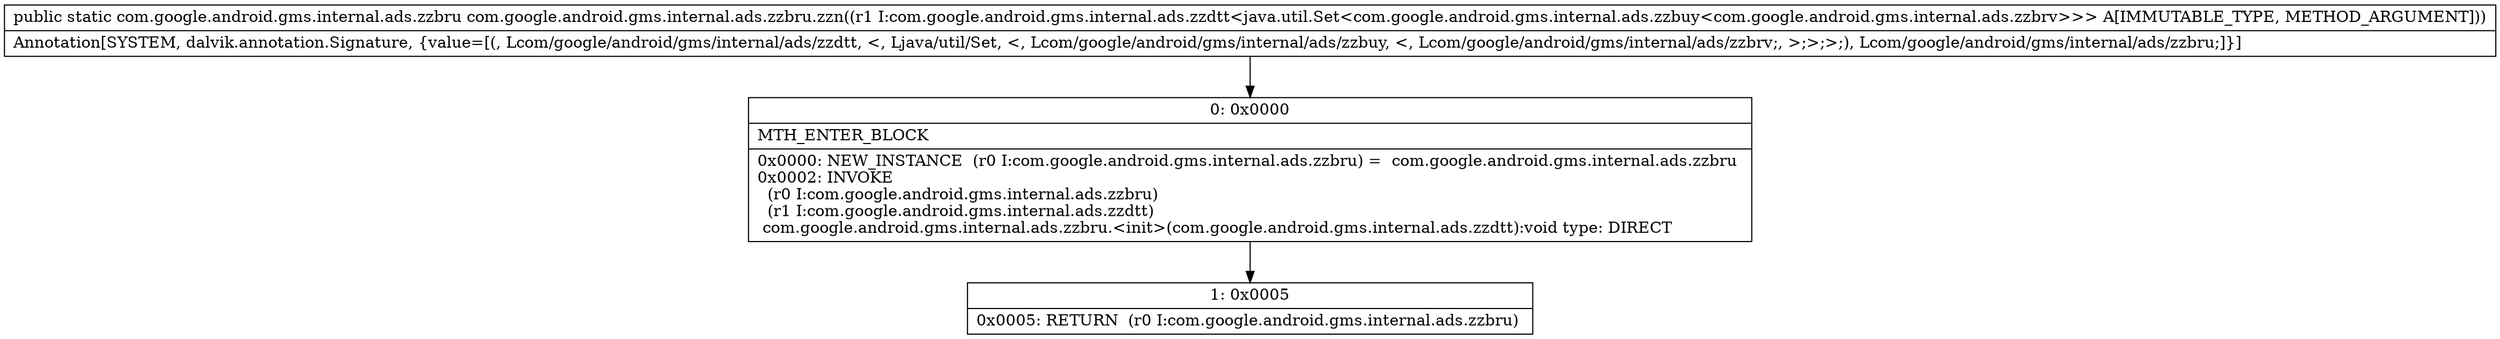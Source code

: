 digraph "CFG forcom.google.android.gms.internal.ads.zzbru.zzn(Lcom\/google\/android\/gms\/internal\/ads\/zzdtt;)Lcom\/google\/android\/gms\/internal\/ads\/zzbru;" {
Node_0 [shape=record,label="{0\:\ 0x0000|MTH_ENTER_BLOCK\l|0x0000: NEW_INSTANCE  (r0 I:com.google.android.gms.internal.ads.zzbru) =  com.google.android.gms.internal.ads.zzbru \l0x0002: INVOKE  \l  (r0 I:com.google.android.gms.internal.ads.zzbru)\l  (r1 I:com.google.android.gms.internal.ads.zzdtt)\l com.google.android.gms.internal.ads.zzbru.\<init\>(com.google.android.gms.internal.ads.zzdtt):void type: DIRECT \l}"];
Node_1 [shape=record,label="{1\:\ 0x0005|0x0005: RETURN  (r0 I:com.google.android.gms.internal.ads.zzbru) \l}"];
MethodNode[shape=record,label="{public static com.google.android.gms.internal.ads.zzbru com.google.android.gms.internal.ads.zzbru.zzn((r1 I:com.google.android.gms.internal.ads.zzdtt\<java.util.Set\<com.google.android.gms.internal.ads.zzbuy\<com.google.android.gms.internal.ads.zzbrv\>\>\> A[IMMUTABLE_TYPE, METHOD_ARGUMENT]))  | Annotation[SYSTEM, dalvik.annotation.Signature, \{value=[(, Lcom\/google\/android\/gms\/internal\/ads\/zzdtt, \<, Ljava\/util\/Set, \<, Lcom\/google\/android\/gms\/internal\/ads\/zzbuy, \<, Lcom\/google\/android\/gms\/internal\/ads\/zzbrv;, \>;\>;\>;), Lcom\/google\/android\/gms\/internal\/ads\/zzbru;]\}]\l}"];
MethodNode -> Node_0;
Node_0 -> Node_1;
}


